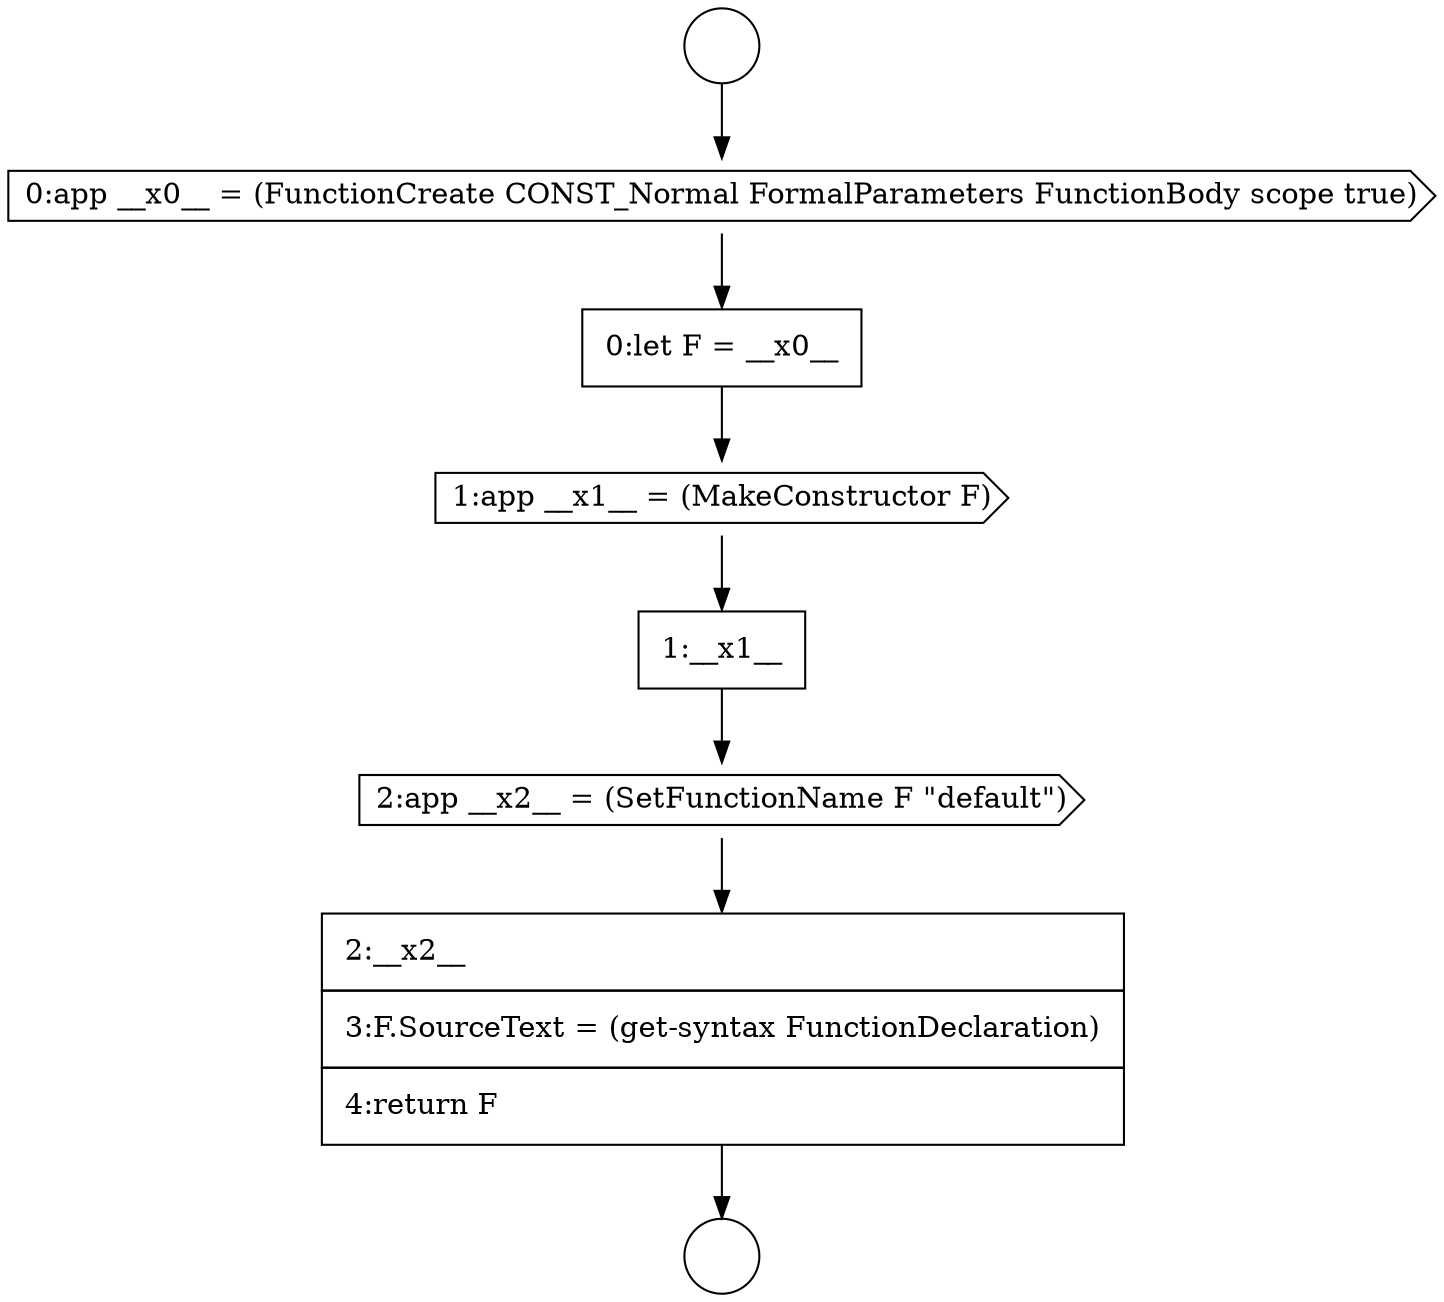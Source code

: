 digraph {
  node8239 [shape=circle label=" " color="black" fillcolor="white" style=filled]
  node8242 [shape=cds, label=<<font color="black">1:app __x1__ = (MakeConstructor F)</font>> color="black" fillcolor="white" style=filled]
  node8243 [shape=none, margin=0, label=<<font color="black">
    <table border="0" cellborder="1" cellspacing="0" cellpadding="10">
      <tr><td align="left">1:__x1__</td></tr>
    </table>
  </font>> color="black" fillcolor="white" style=filled]
  node8238 [shape=circle label=" " color="black" fillcolor="white" style=filled]
  node8244 [shape=cds, label=<<font color="black">2:app __x2__ = (SetFunctionName F &quot;default&quot;)</font>> color="black" fillcolor="white" style=filled]
  node8240 [shape=cds, label=<<font color="black">0:app __x0__ = (FunctionCreate CONST_Normal FormalParameters FunctionBody scope true)</font>> color="black" fillcolor="white" style=filled]
  node8241 [shape=none, margin=0, label=<<font color="black">
    <table border="0" cellborder="1" cellspacing="0" cellpadding="10">
      <tr><td align="left">0:let F = __x0__</td></tr>
    </table>
  </font>> color="black" fillcolor="white" style=filled]
  node8245 [shape=none, margin=0, label=<<font color="black">
    <table border="0" cellborder="1" cellspacing="0" cellpadding="10">
      <tr><td align="left">2:__x2__</td></tr>
      <tr><td align="left">3:F.SourceText = (get-syntax FunctionDeclaration)</td></tr>
      <tr><td align="left">4:return F</td></tr>
    </table>
  </font>> color="black" fillcolor="white" style=filled]
  node8245 -> node8239 [ color="black"]
  node8243 -> node8244 [ color="black"]
  node8244 -> node8245 [ color="black"]
  node8240 -> node8241 [ color="black"]
  node8242 -> node8243 [ color="black"]
  node8238 -> node8240 [ color="black"]
  node8241 -> node8242 [ color="black"]
}

